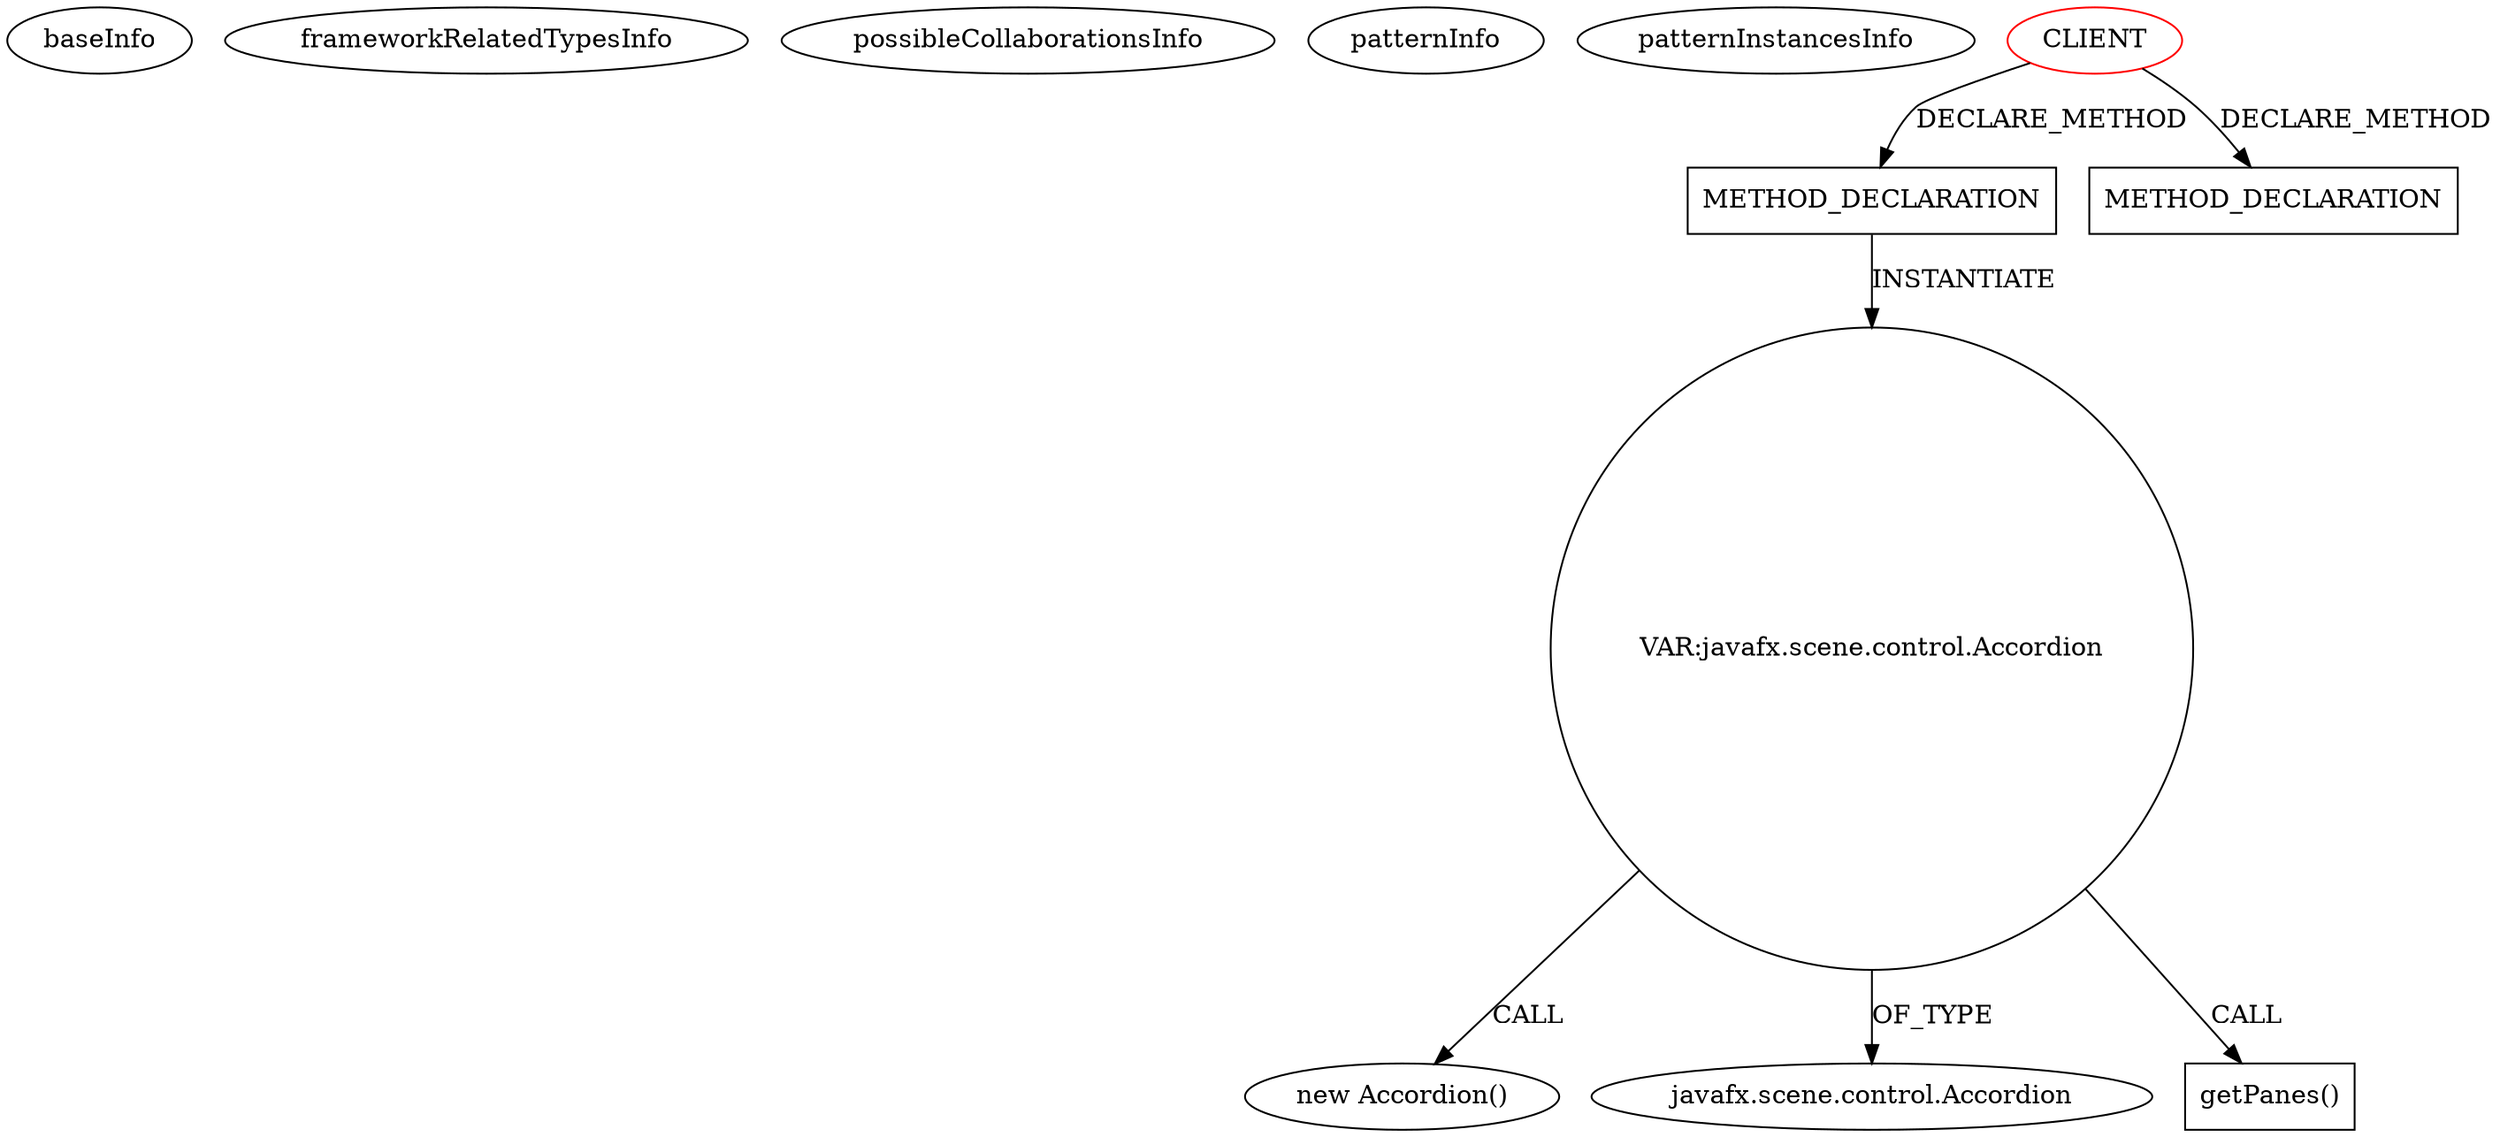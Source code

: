 digraph {
baseInfo[graphId=4111,category="pattern",isAnonymous=false,possibleRelation=false]
frameworkRelatedTypesInfo[]
possibleCollaborationsInfo[]
patternInfo[frequency=2.0,patternRootClient=0]
patternInstancesInfo[0="Technius-Starbound-Mod-Toolkit~/Technius-Starbound-Mod-Toolkit/Starbound-Mod-Toolkit-master/src/main/java/co/technius/starboundmodtoolkit/utilui/ModalDialog.java~ModalDialog~1450",1="Alittlemurkling-alarm-clock~/Alittlemurkling-alarm-clock/alarm-clock-master/src/org/quux/alarmclock/AlarmCard.java~AlarmCard~130"]
124[label="new Accordion()",vertexType="CONSTRUCTOR_CALL",isFrameworkType=false]
125[label="VAR:javafx.scene.control.Accordion",vertexType="VARIABLE_EXPRESION",isFrameworkType=false,shape=circle]
126[label="javafx.scene.control.Accordion",vertexType="FRAMEWORK_CLASS_TYPE",isFrameworkType=false]
73[label="METHOD_DECLARATION",vertexType="CLIENT_METHOD_DECLARATION",isFrameworkType=false,shape=box]
0[label="CLIENT",vertexType="ROOT_CLIENT_CLASS_DECLARATION",isFrameworkType=false,color=red]
131[label="getPanes()",vertexType="INSIDE_CALL",isFrameworkType=false,shape=box]
8[label="METHOD_DECLARATION",vertexType="CLIENT_METHOD_DECLARATION",isFrameworkType=false,shape=box]
0->8[label="DECLARE_METHOD"]
73->125[label="INSTANTIATE"]
125->131[label="CALL"]
125->124[label="CALL"]
125->126[label="OF_TYPE"]
0->73[label="DECLARE_METHOD"]
}
